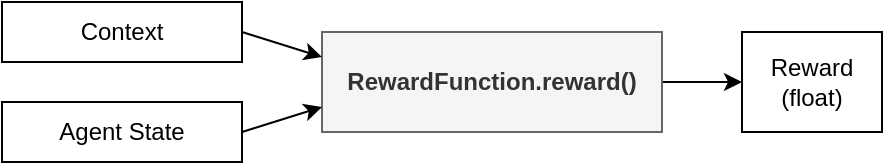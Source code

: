 <mxfile version="15.8.7" type="device"><diagram id="q9tXXWaBqoWVcXFMBy7T" name="Page-1"><mxGraphModel dx="632" dy="470" grid="1" gridSize="10" guides="1" tooltips="1" connect="1" arrows="1" fold="1" page="1" pageScale="1" pageWidth="827" pageHeight="1169" math="0" shadow="0"><root><mxCell id="0"/><mxCell id="1" parent="0"/><mxCell id="tTuuCryNAIHUQCQiNNCZ-11" style="edgeStyle=orthogonalEdgeStyle;rounded=0;orthogonalLoop=1;jettySize=auto;html=1;exitX=1;exitY=0.5;exitDx=0;exitDy=0;entryX=0;entryY=0.5;entryDx=0;entryDy=0;" parent="1" source="tTuuCryNAIHUQCQiNNCZ-1" target="tTuuCryNAIHUQCQiNNCZ-12" edge="1"><mxGeometry relative="1" as="geometry"><mxPoint x="500" y="140" as="targetPoint"/></mxGeometry></mxCell><mxCell id="tTuuCryNAIHUQCQiNNCZ-1" value="&lt;b&gt;RewardFunction.reward()&lt;/b&gt;" style="rounded=0;whiteSpace=wrap;html=1;fillColor=#f5f5f5;strokeColor=#666666;fontColor=#333333;" parent="1" vertex="1"><mxGeometry x="340" y="120" width="170" height="50" as="geometry"/></mxCell><mxCell id="5gU9rAsv78BB3sJm8tkH-2" style="rounded=0;orthogonalLoop=1;jettySize=auto;html=1;exitX=1;exitY=0.5;exitDx=0;exitDy=0;entryX=0;entryY=0.25;entryDx=0;entryDy=0;" edge="1" parent="1" source="tTuuCryNAIHUQCQiNNCZ-2" target="tTuuCryNAIHUQCQiNNCZ-1"><mxGeometry relative="1" as="geometry"/></mxCell><mxCell id="tTuuCryNAIHUQCQiNNCZ-2" value="Context" style="rounded=0;whiteSpace=wrap;html=1;" parent="1" vertex="1"><mxGeometry x="180" y="105" width="120" height="30" as="geometry"/></mxCell><mxCell id="tTuuCryNAIHUQCQiNNCZ-12" value="Reward&lt;br&gt;(float)" style="rounded=0;whiteSpace=wrap;html=1;" parent="1" vertex="1"><mxGeometry x="550" y="120" width="70" height="50" as="geometry"/></mxCell><mxCell id="5gU9rAsv78BB3sJm8tkH-3" style="rounded=0;orthogonalLoop=1;jettySize=auto;html=1;exitX=1;exitY=0.5;exitDx=0;exitDy=0;entryX=0;entryY=0.75;entryDx=0;entryDy=0;" edge="1" parent="1" source="5gU9rAsv78BB3sJm8tkH-1" target="tTuuCryNAIHUQCQiNNCZ-1"><mxGeometry relative="1" as="geometry"/></mxCell><mxCell id="5gU9rAsv78BB3sJm8tkH-1" value="Agent State" style="rounded=0;whiteSpace=wrap;html=1;" vertex="1" parent="1"><mxGeometry x="180" y="155" width="120" height="30" as="geometry"/></mxCell></root></mxGraphModel></diagram></mxfile>